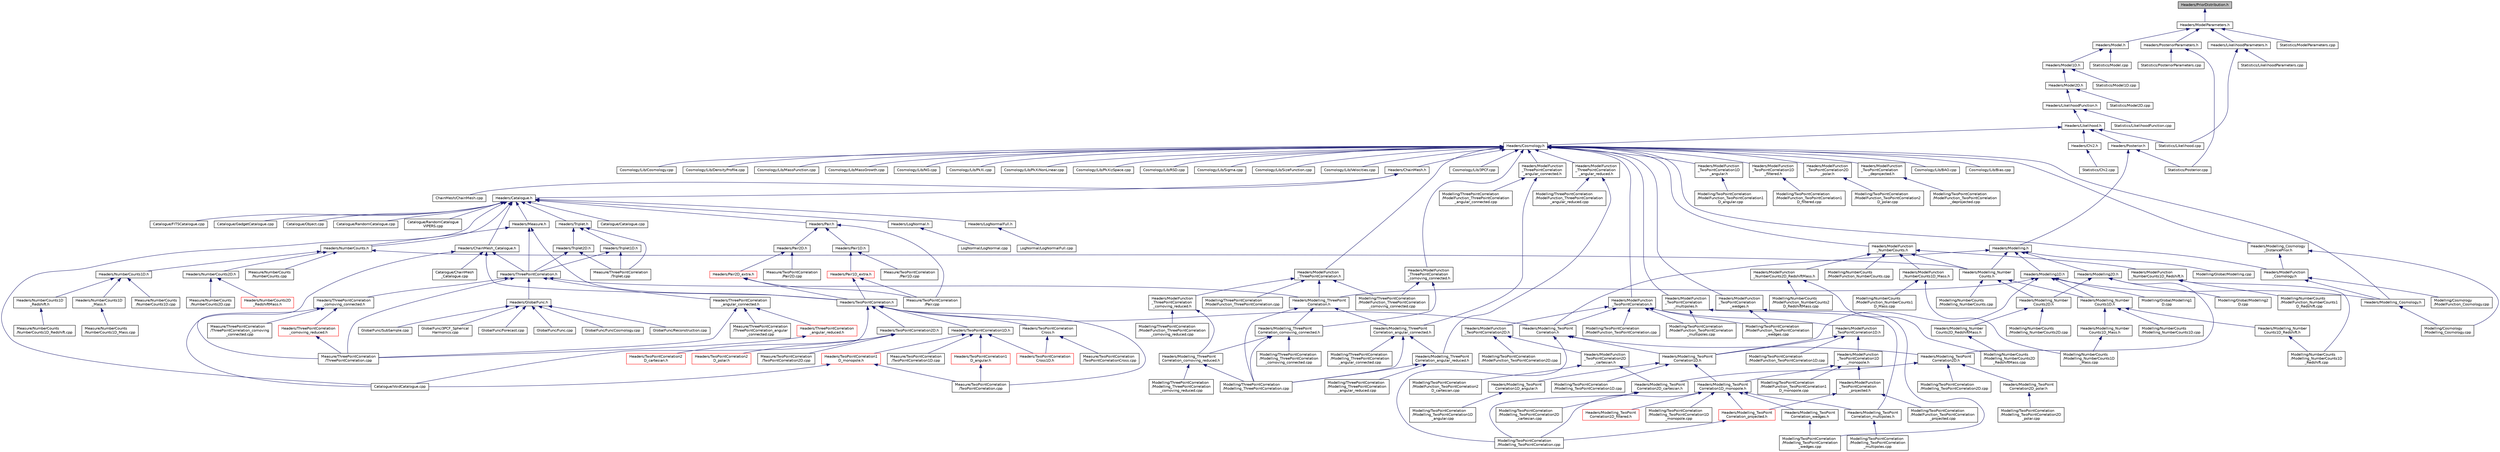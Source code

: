 digraph "Headers/PriorDistribution.h"
{
  edge [fontname="Helvetica",fontsize="10",labelfontname="Helvetica",labelfontsize="10"];
  node [fontname="Helvetica",fontsize="10",shape=record];
  Node38 [label="Headers/PriorDistribution.h",height=0.2,width=0.4,color="black", fillcolor="grey75", style="filled", fontcolor="black"];
  Node38 -> Node39 [dir="back",color="midnightblue",fontsize="10",style="solid",fontname="Helvetica"];
  Node39 [label="Headers/ModelParameters.h",height=0.2,width=0.4,color="black", fillcolor="white", style="filled",URL="$dc/d6a/ModelParameters_8h.html",tooltip="The class ModelParameters. "];
  Node39 -> Node40 [dir="back",color="midnightblue",fontsize="10",style="solid",fontname="Helvetica"];
  Node40 [label="Headers/Model.h",height=0.2,width=0.4,color="black", fillcolor="white", style="filled",URL="$d3/d5a/Model_8h.html",tooltip="The class Model. "];
  Node40 -> Node41 [dir="back",color="midnightblue",fontsize="10",style="solid",fontname="Helvetica"];
  Node41 [label="Headers/Model1D.h",height=0.2,width=0.4,color="black", fillcolor="white", style="filled",URL="$d9/d12/Model1D_8h.html",tooltip="The class Model1D. "];
  Node41 -> Node42 [dir="back",color="midnightblue",fontsize="10",style="solid",fontname="Helvetica"];
  Node42 [label="Headers/Model2D.h",height=0.2,width=0.4,color="black", fillcolor="white", style="filled",URL="$d7/de6/Model2D_8h.html",tooltip="The class Model2D. "];
  Node42 -> Node43 [dir="back",color="midnightblue",fontsize="10",style="solid",fontname="Helvetica"];
  Node43 [label="Headers/LikelihoodFunction.h",height=0.2,width=0.4,color="black", fillcolor="white", style="filled",URL="$dd/ded/LikelihoodFunction_8h.html",tooltip="Likelihood function. "];
  Node43 -> Node44 [dir="back",color="midnightblue",fontsize="10",style="solid",fontname="Helvetica"];
  Node44 [label="Headers/Likelihood.h",height=0.2,width=0.4,color="black", fillcolor="white", style="filled",URL="$db/dd8/Likelihood_8h.html",tooltip="The class Likelihood. "];
  Node44 -> Node45 [dir="back",color="midnightblue",fontsize="10",style="solid",fontname="Helvetica"];
  Node45 [label="Headers/Cosmology.h",height=0.2,width=0.4,color="black", fillcolor="white", style="filled",URL="$da/dd2/Cosmology_8h.html",tooltip="The class Cosmology. "];
  Node45 -> Node46 [dir="back",color="midnightblue",fontsize="10",style="solid",fontname="Helvetica"];
  Node46 [label="Cosmology/Lib/3PCF.cpp",height=0.2,width=0.4,color="black", fillcolor="white", style="filled",URL="$d4/d2d/3PCF_8cpp.html",tooltip="Methods of the class Cosmology used to model two-point statistics. "];
  Node45 -> Node47 [dir="back",color="midnightblue",fontsize="10",style="solid",fontname="Helvetica"];
  Node47 [label="Cosmology/Lib/BAO.cpp",height=0.2,width=0.4,color="black", fillcolor="white", style="filled",URL="$de/d2d/BAO_8cpp.html",tooltip="Methods of the class Cosmology used to model the BAO. "];
  Node45 -> Node48 [dir="back",color="midnightblue",fontsize="10",style="solid",fontname="Helvetica"];
  Node48 [label="Cosmology/Lib/Bias.cpp",height=0.2,width=0.4,color="black", fillcolor="white", style="filled",URL="$d1/ddc/Bias_8cpp.html",tooltip="Methods of the class Cosmology used to model the bias. "];
  Node45 -> Node49 [dir="back",color="midnightblue",fontsize="10",style="solid",fontname="Helvetica"];
  Node49 [label="Cosmology/Lib/Cosmology.cpp",height=0.2,width=0.4,color="black", fillcolor="white", style="filled",URL="$d1/d67/Cosmology_8cpp.html",tooltip="Generic methods of the class Cosmology. "];
  Node45 -> Node50 [dir="back",color="midnightblue",fontsize="10",style="solid",fontname="Helvetica"];
  Node50 [label="Cosmology/Lib/DensityProfile.cpp",height=0.2,width=0.4,color="black", fillcolor="white", style="filled",URL="$d2/d42/DensityProfile_8cpp.html",tooltip="Methods of the class Cosmology used to model the halo density profile. "];
  Node45 -> Node51 [dir="back",color="midnightblue",fontsize="10",style="solid",fontname="Helvetica"];
  Node51 [label="Cosmology/Lib/MassFunction.cpp",height=0.2,width=0.4,color="black", fillcolor="white", style="filled",URL="$d8/d15/MassFunction_8cpp.html",tooltip="Methods of the class Cosmology used to model the mass function. "];
  Node45 -> Node52 [dir="back",color="midnightblue",fontsize="10",style="solid",fontname="Helvetica"];
  Node52 [label="Cosmology/Lib/MassGrowth.cpp",height=0.2,width=0.4,color="black", fillcolor="white", style="filled",URL="$d5/d53/MassGrowth_8cpp.html",tooltip="Methods of the class Cosmology used to model the cosmic mass accretion history. "];
  Node45 -> Node53 [dir="back",color="midnightblue",fontsize="10",style="solid",fontname="Helvetica"];
  Node53 [label="Cosmology/Lib/NG.cpp",height=0.2,width=0.4,color="black", fillcolor="white", style="filled",URL="$d8/df0/NG_8cpp.html",tooltip="Methods of the class Cosmology for cosmologies with primordial non-Gaussianity. "];
  Node45 -> Node54 [dir="back",color="midnightblue",fontsize="10",style="solid",fontname="Helvetica"];
  Node54 [label="Cosmology/Lib/PkXi.cpp",height=0.2,width=0.4,color="black", fillcolor="white", style="filled",URL="$d1/deb/PkXi_8cpp.html",tooltip="Methods of the class Cosmology used to model two-point statistics. "];
  Node45 -> Node55 [dir="back",color="midnightblue",fontsize="10",style="solid",fontname="Helvetica"];
  Node55 [label="Cosmology/Lib/PkXiNonLinear.cpp",height=0.2,width=0.4,color="black", fillcolor="white", style="filled",URL="$da/db2/PkXiNonLinear_8cpp.html",tooltip="Methods of the class Cosmology used to model two-point statistics. "];
  Node45 -> Node56 [dir="back",color="midnightblue",fontsize="10",style="solid",fontname="Helvetica"];
  Node56 [label="Cosmology/Lib/PkXizSpace.cpp",height=0.2,width=0.4,color="black", fillcolor="white", style="filled",URL="$d6/dc2/PkXizSpace_8cpp.html",tooltip="Methods of the class Cosmology used to model two-point statistics in redshift-space. "];
  Node45 -> Node57 [dir="back",color="midnightblue",fontsize="10",style="solid",fontname="Helvetica"];
  Node57 [label="Cosmology/Lib/RSD.cpp",height=0.2,width=0.4,color="black", fillcolor="white", style="filled",URL="$da/d5e/RSD_8cpp.html",tooltip="Methods of the class Cosmology used to model redshift-space distortions. "];
  Node45 -> Node58 [dir="back",color="midnightblue",fontsize="10",style="solid",fontname="Helvetica"];
  Node58 [label="Cosmology/Lib/Sigma.cpp",height=0.2,width=0.4,color="black", fillcolor="white", style="filled",URL="$d0/dcf/Sigma_8cpp.html",tooltip="Methods of the class Cosmology used to model the amplitude of the matter power spectrum. "];
  Node45 -> Node59 [dir="back",color="midnightblue",fontsize="10",style="solid",fontname="Helvetica"];
  Node59 [label="Cosmology/Lib/SizeFunction.cpp",height=0.2,width=0.4,color="black", fillcolor="white", style="filled",URL="$da/d1b/SizeFunction_8cpp.html",tooltip="Methods of the class Cosmology used to model the mass function. "];
  Node45 -> Node60 [dir="back",color="midnightblue",fontsize="10",style="solid",fontname="Helvetica"];
  Node60 [label="Cosmology/Lib/Velocities.cpp",height=0.2,width=0.4,color="black", fillcolor="white", style="filled",URL="$dc/d5d/Velocities_8cpp.html",tooltip="Methods of the class Cosmology used to model the peculiar velocities. "];
  Node45 -> Node61 [dir="back",color="midnightblue",fontsize="10",style="solid",fontname="Helvetica"];
  Node61 [label="Headers/ChainMesh.h",height=0.2,width=0.4,color="black", fillcolor="white", style="filled",URL="$d9/d73/ChainMesh_8h.html",tooltip="Implementation of the chain-mesh data structure. "];
  Node61 -> Node62 [dir="back",color="midnightblue",fontsize="10",style="solid",fontname="Helvetica"];
  Node62 [label="ChainMesh/ChainMesh.cpp",height=0.2,width=0.4,color="black", fillcolor="white", style="filled",URL="$db/d01/ChainMesh_8cpp.html",tooltip="Methods of the class ChainMesh. "];
  Node61 -> Node63 [dir="back",color="midnightblue",fontsize="10",style="solid",fontname="Helvetica"];
  Node63 [label="Headers/Catalogue.h",height=0.2,width=0.4,color="black", fillcolor="white", style="filled",URL="$d7/d9f/Catalogue_8h.html",tooltip="The class Catalogue. "];
  Node63 -> Node64 [dir="back",color="midnightblue",fontsize="10",style="solid",fontname="Helvetica"];
  Node64 [label="Catalogue/Catalogue.cpp",height=0.2,width=0.4,color="black", fillcolor="white", style="filled",URL="$db/d43/Catalogue_8cpp.html",tooltip="Methods of the class Catalogue. "];
  Node63 -> Node65 [dir="back",color="midnightblue",fontsize="10",style="solid",fontname="Helvetica"];
  Node65 [label="Catalogue/FITSCatalogue.cpp",height=0.2,width=0.4,color="black", fillcolor="white", style="filled",URL="$da/d74/FITSCatalogue_8cpp.html",tooltip="Methods of the class Catalogue to construct catalogues from FITS files. "];
  Node63 -> Node66 [dir="back",color="midnightblue",fontsize="10",style="solid",fontname="Helvetica"];
  Node66 [label="Catalogue/GadgetCatalogue.cpp",height=0.2,width=0.4,color="black", fillcolor="white", style="filled",URL="$da/d46/GadgetCatalogue_8cpp.html",tooltip="Methods of the class Catalogue to construct catalogues. "];
  Node63 -> Node67 [dir="back",color="midnightblue",fontsize="10",style="solid",fontname="Helvetica"];
  Node67 [label="Catalogue/Object.cpp",height=0.2,width=0.4,color="black", fillcolor="white", style="filled",URL="$de/d4f/Object_8cpp.html",tooltip="Methods of the class Object. "];
  Node63 -> Node68 [dir="back",color="midnightblue",fontsize="10",style="solid",fontname="Helvetica"];
  Node68 [label="Catalogue/RandomCatalogue.cpp",height=0.2,width=0.4,color="black", fillcolor="white", style="filled",URL="$d9/dd6/RandomCatalogue_8cpp.html",tooltip="Methods of the class Catalogue to construct random catalogues. "];
  Node63 -> Node69 [dir="back",color="midnightblue",fontsize="10",style="solid",fontname="Helvetica"];
  Node69 [label="Catalogue/RandomCatalogue\lVIPERS.cpp",height=0.2,width=0.4,color="black", fillcolor="white", style="filled",URL="$de/d71/RandomCatalogueVIPERS_8cpp.html",tooltip="Methods of the class Catalogue to construct random catalogues for VIPERS. "];
  Node63 -> Node70 [dir="back",color="midnightblue",fontsize="10",style="solid",fontname="Helvetica"];
  Node70 [label="Catalogue/VoidCatalogue.cpp",height=0.2,width=0.4,color="black", fillcolor="white", style="filled",URL="$db/db6/VoidCatalogue_8cpp.html",tooltip="Methods of the class Catalogue to construct Void catalogues. "];
  Node63 -> Node71 [dir="back",color="midnightblue",fontsize="10",style="solid",fontname="Helvetica"];
  Node71 [label="Headers/ChainMesh_Catalogue.h",height=0.2,width=0.4,color="black", fillcolor="white", style="filled",URL="$dc/d5e/ChainMesh__Catalogue_8h.html",tooltip="Implementation of the chain-mesh data structure. "];
  Node71 -> Node72 [dir="back",color="midnightblue",fontsize="10",style="solid",fontname="Helvetica"];
  Node72 [label="Catalogue/ChainMesh\l_Catalogue.cpp",height=0.2,width=0.4,color="black", fillcolor="white", style="filled",URL="$dc/dde/ChainMesh__Catalogue_8cpp.html",tooltip="Methods of the class ChainMesh_Catalogue. "];
  Node71 -> Node70 [dir="back",color="midnightblue",fontsize="10",style="solid",fontname="Helvetica"];
  Node71 -> Node73 [dir="back",color="midnightblue",fontsize="10",style="solid",fontname="Helvetica"];
  Node73 [label="Headers/ThreePointCorrelation.h",height=0.2,width=0.4,color="black", fillcolor="white", style="filled",URL="$de/d7d/ThreePointCorrelation_8h.html",tooltip="The class ThreePointCorrelation. "];
  Node73 -> Node74 [dir="back",color="midnightblue",fontsize="10",style="solid",fontname="Helvetica"];
  Node74 [label="Headers/GlobalFunc.h",height=0.2,width=0.4,color="black", fillcolor="white", style="filled",URL="$d2/d5c/GlobalFunc_8h.html",tooltip="Generic functions that use one or more classes of the CosmoBolognaLib. "];
  Node74 -> Node75 [dir="back",color="midnightblue",fontsize="10",style="solid",fontname="Helvetica"];
  Node75 [label="GlobalFunc/3PCF_Spherical\lHarmonics.cpp",height=0.2,width=0.4,color="black", fillcolor="white", style="filled",URL="$d7/d70/3PCF__SphericalHarmonics_8cpp.html",tooltip="Temporary function to compute the 3pcf following Slepian, Eisenstein 2015. "];
  Node74 -> Node76 [dir="back",color="midnightblue",fontsize="10",style="solid",fontname="Helvetica"];
  Node76 [label="GlobalFunc/Forecast.cpp",height=0.2,width=0.4,color="black", fillcolor="white", style="filled",URL="$d2/d22/Forecast_8cpp.html",tooltip="Functions to generate mock 2PCF/3PCF signal and provide forecasts. "];
  Node74 -> Node77 [dir="back",color="midnightblue",fontsize="10",style="solid",fontname="Helvetica"];
  Node77 [label="GlobalFunc/Func.cpp",height=0.2,width=0.4,color="black", fillcolor="white", style="filled",URL="$d2/dae/GlobalFunc_2Func_8cpp_source.html"];
  Node74 -> Node78 [dir="back",color="midnightblue",fontsize="10",style="solid",fontname="Helvetica"];
  Node78 [label="GlobalFunc/FuncCosmology.cpp",height=0.2,width=0.4,color="black", fillcolor="white", style="filled",URL="$d3/d84/FuncCosmology_8cpp.html",tooltip="Generic functions that use the class Cosmology. "];
  Node74 -> Node79 [dir="back",color="midnightblue",fontsize="10",style="solid",fontname="Helvetica"];
  Node79 [label="GlobalFunc/Reconstruction.cpp",height=0.2,width=0.4,color="black", fillcolor="white", style="filled",URL="$d1/d1f/Reconstruction_8cpp.html",tooltip="Functions to compute displacement for the reconstructed density field of a collection of points..."];
  Node74 -> Node80 [dir="back",color="midnightblue",fontsize="10",style="solid",fontname="Helvetica"];
  Node80 [label="GlobalFunc/SubSample.cpp",height=0.2,width=0.4,color="black", fillcolor="white", style="filled",URL="$db/d1c/SubSample_8cpp.html",tooltip="Functions for dividing a catalogue in sub-samples. "];
  Node73 -> Node81 [dir="back",color="midnightblue",fontsize="10",style="solid",fontname="Helvetica"];
  Node81 [label="Headers/Modelling_ThreePoint\lCorrelation.h",height=0.2,width=0.4,color="black", fillcolor="white", style="filled",URL="$d0/dd4/Modelling__ThreePointCorrelation_8h.html",tooltip="The class Modelling_ThreePointCorrelation. "];
  Node81 -> Node82 [dir="back",color="midnightblue",fontsize="10",style="solid",fontname="Helvetica"];
  Node82 [label="Headers/Modelling_ThreePoint\lCorrelation_angular_connected.h",height=0.2,width=0.4,color="black", fillcolor="white", style="filled",URL="$dc/d7c/Modelling__ThreePointCorrelation__angular__connected_8h.html",tooltip="The class Modelling_ThreePointCorrelation_angular_connected. "];
  Node82 -> Node83 [dir="back",color="midnightblue",fontsize="10",style="solid",fontname="Helvetica"];
  Node83 [label="Headers/Modelling_ThreePoint\lCorrelation_angular_reduced.h",height=0.2,width=0.4,color="black", fillcolor="white", style="filled",URL="$d5/d0a/Modelling__ThreePointCorrelation__angular__reduced_8h.html",tooltip="The class Modelling_ThreePointCorrelation_angular_reduced. "];
  Node83 -> Node84 [dir="back",color="midnightblue",fontsize="10",style="solid",fontname="Helvetica"];
  Node84 [label="Modelling/ThreePointCorrelation\l/Modelling_ThreePointCorrelation.cpp",height=0.2,width=0.4,color="black", fillcolor="white", style="filled",URL="$d6/d4c/Modelling__ThreePointCorrelation_8cpp.html",tooltip="Methods of the class Modelling_ThreePointCorrelation, used to model three-point correlation functions..."];
  Node83 -> Node85 [dir="back",color="midnightblue",fontsize="10",style="solid",fontname="Helvetica"];
  Node85 [label="Modelling/ThreePointCorrelation\l/Modelling_ThreePointCorrelation\l_angular_reduced.cpp",height=0.2,width=0.4,color="black", fillcolor="white", style="filled",URL="$d9/d68/Modelling__ThreePointCorrelation__angular__reduced_8cpp.html",tooltip="Methods of the class Modelling_ThreePointCorrelation_angular_reduced. "];
  Node82 -> Node84 [dir="back",color="midnightblue",fontsize="10",style="solid",fontname="Helvetica"];
  Node82 -> Node86 [dir="back",color="midnightblue",fontsize="10",style="solid",fontname="Helvetica"];
  Node86 [label="Modelling/ThreePointCorrelation\l/Modelling_ThreePointCorrelation\l_angular_connected.cpp",height=0.2,width=0.4,color="black", fillcolor="white", style="filled",URL="$d5/d33/Modelling__ThreePointCorrelation__angular__connected_8cpp.html",tooltip="Methods of the class Modelling_ThreePointCorrelation_angular_connected. "];
  Node81 -> Node87 [dir="back",color="midnightblue",fontsize="10",style="solid",fontname="Helvetica"];
  Node87 [label="Headers/Modelling_ThreePoint\lCorrelation_comoving_connected.h",height=0.2,width=0.4,color="black", fillcolor="white", style="filled",URL="$d5/d13/Modelling__ThreePointCorrelation__comoving__connected_8h.html",tooltip="The class Modelling_ThreePointCorrelation_comoving_connected. "];
  Node87 -> Node88 [dir="back",color="midnightblue",fontsize="10",style="solid",fontname="Helvetica"];
  Node88 [label="Headers/Modelling_ThreePoint\lCorrelation_comoving_reduced.h",height=0.2,width=0.4,color="black", fillcolor="white", style="filled",URL="$da/d6c/Modelling__ThreePointCorrelation__comoving__reduced_8h.html",tooltip="The class Modelling_ThreePointCorrelation_comoving_reduced. "];
  Node88 -> Node84 [dir="back",color="midnightblue",fontsize="10",style="solid",fontname="Helvetica"];
  Node88 -> Node89 [dir="back",color="midnightblue",fontsize="10",style="solid",fontname="Helvetica"];
  Node89 [label="Modelling/ThreePointCorrelation\l/Modelling_ThreePointCorrelation\l_comoving_reduced.cpp",height=0.2,width=0.4,color="black", fillcolor="white", style="filled",URL="$df/d6a/Modelling__ThreePointCorrelation__comoving__reduced_8cpp.html",tooltip="Methods of the class Modelling_ThreePointCorrelation_comoving_reduced. "];
  Node87 -> Node84 [dir="back",color="midnightblue",fontsize="10",style="solid",fontname="Helvetica"];
  Node87 -> Node90 [dir="back",color="midnightblue",fontsize="10",style="solid",fontname="Helvetica"];
  Node90 [label="Modelling/ThreePointCorrelation\l/Modelling_ThreePointCorrelation\l_comoving_connected.cpp",height=0.2,width=0.4,color="black", fillcolor="white", style="filled",URL="$df/d0c/Modelling__ThreePointCorrelation__comoving__connected_8cpp.html",tooltip="Methods of the class Modelling_ThreePointCorrelation_comoving_connected. "];
  Node81 -> Node84 [dir="back",color="midnightblue",fontsize="10",style="solid",fontname="Helvetica"];
  Node73 -> Node91 [dir="back",color="midnightblue",fontsize="10",style="solid",fontname="Helvetica"];
  Node91 [label="Headers/ThreePointCorrelation\l_angular_connected.h",height=0.2,width=0.4,color="black", fillcolor="white", style="filled",URL="$d4/dd8/ThreePointCorrelation__angular__connected_8h.html",tooltip="The class ThreePointCorrelation_angular_connected. "];
  Node91 -> Node92 [dir="back",color="midnightblue",fontsize="10",style="solid",fontname="Helvetica"];
  Node92 [label="Headers/ThreePointCorrelation\l_angular_reduced.h",height=0.2,width=0.4,color="red", fillcolor="white", style="filled",URL="$dd/d97/ThreePointCorrelation__angular__reduced_8h.html",tooltip="The class ThreePointCorrelation_angular_reduced. "];
  Node92 -> Node93 [dir="back",color="midnightblue",fontsize="10",style="solid",fontname="Helvetica"];
  Node93 [label="Measure/ThreePointCorrelation\l/ThreePointCorrelation.cpp",height=0.2,width=0.4,color="black", fillcolor="white", style="filled",URL="$d5/db0/ThreePointCorrelation_8cpp.html",tooltip="Methods of the class ThreePointCorrelation used to measure the three-point correlation function..."];
  Node91 -> Node93 [dir="back",color="midnightblue",fontsize="10",style="solid",fontname="Helvetica"];
  Node91 -> Node95 [dir="back",color="midnightblue",fontsize="10",style="solid",fontname="Helvetica"];
  Node95 [label="Measure/ThreePointCorrelation\l/ThreePointCorrelation_angular\l_connected.cpp",height=0.2,width=0.4,color="black", fillcolor="white", style="filled",URL="$dc/d6e/ThreePointCorrelation__angular__connected_8cpp.html",tooltip="Methods of the class ThreePointCorrelation_angular_connected used to measure the connected three-poin..."];
  Node73 -> Node96 [dir="back",color="midnightblue",fontsize="10",style="solid",fontname="Helvetica"];
  Node96 [label="Headers/ThreePointCorrelation\l_comoving_connected.h",height=0.2,width=0.4,color="black", fillcolor="white", style="filled",URL="$dd/de3/ThreePointCorrelation__comoving__connected_8h.html",tooltip="The class ThreePointCorrelation_comoving_connected. "];
  Node96 -> Node97 [dir="back",color="midnightblue",fontsize="10",style="solid",fontname="Helvetica"];
  Node97 [label="Headers/ThreePointCorrelation\l_comoving_reduced.h",height=0.2,width=0.4,color="red", fillcolor="white", style="filled",URL="$d8/d2b/ThreePointCorrelation__comoving__reduced_8h.html",tooltip="The class ThreePointCorrelation_comoving_reduced. "];
  Node97 -> Node93 [dir="back",color="midnightblue",fontsize="10",style="solid",fontname="Helvetica"];
  Node96 -> Node93 [dir="back",color="midnightblue",fontsize="10",style="solid",fontname="Helvetica"];
  Node96 -> Node99 [dir="back",color="midnightblue",fontsize="10",style="solid",fontname="Helvetica"];
  Node99 [label="Measure/ThreePointCorrelation\l/ThreePointCorrelation_comoving\l_connected.cpp",height=0.2,width=0.4,color="black", fillcolor="white", style="filled",URL="$dd/dd3/ThreePointCorrelation__comoving__connected_8cpp.html",tooltip="Methods of the class ThreePointCorrelation_comoving_connected used to measure the connected three-poi..."];
  Node73 -> Node93 [dir="back",color="midnightblue",fontsize="10",style="solid",fontname="Helvetica"];
  Node71 -> Node100 [dir="back",color="midnightblue",fontsize="10",style="solid",fontname="Helvetica"];
  Node100 [label="Headers/TwoPointCorrelation.h",height=0.2,width=0.4,color="black", fillcolor="white", style="filled",URL="$d0/dd1/TwoPointCorrelation_8h.html",tooltip="The class TwoPointCorrelation. "];
  Node100 -> Node70 [dir="back",color="midnightblue",fontsize="10",style="solid",fontname="Helvetica"];
  Node100 -> Node101 [dir="back",color="midnightblue",fontsize="10",style="solid",fontname="Helvetica"];
  Node101 [label="Headers/Modelling_TwoPoint\lCorrelation.h",height=0.2,width=0.4,color="black", fillcolor="white", style="filled",URL="$df/d38/Modelling__TwoPointCorrelation_8h.html",tooltip="The class Modelling_TwoPointCorrelation. "];
  Node101 -> Node102 [dir="back",color="midnightblue",fontsize="10",style="solid",fontname="Helvetica"];
  Node102 [label="Headers/Modelling_TwoPoint\lCorrelation1D.h",height=0.2,width=0.4,color="black", fillcolor="white", style="filled",URL="$d5/d58/Modelling__TwoPointCorrelation1D_8h.html",tooltip="The class Modelling_TwoPointCorrelation1D. "];
  Node102 -> Node103 [dir="back",color="midnightblue",fontsize="10",style="solid",fontname="Helvetica"];
  Node103 [label="Headers/Modelling_TwoPoint\lCorrelation1D_angular.h",height=0.2,width=0.4,color="black", fillcolor="white", style="filled",URL="$db/dd2/Modelling__TwoPointCorrelation1D__angular_8h.html",tooltip="The class Modelling_TwoPointCorrelation1D_angular. "];
  Node103 -> Node104 [dir="back",color="midnightblue",fontsize="10",style="solid",fontname="Helvetica"];
  Node104 [label="Modelling/TwoPointCorrelation\l/Modelling_TwoPointCorrelation1D\l_angular.cpp",height=0.2,width=0.4,color="black", fillcolor="white", style="filled",URL="$dc/dbe/Modelling__TwoPointCorrelation1D__angular_8cpp.html",tooltip="Methods of the class Modelling_TwoPointCorrelation1D_angular. "];
  Node102 -> Node105 [dir="back",color="midnightblue",fontsize="10",style="solid",fontname="Helvetica"];
  Node105 [label="Headers/Modelling_TwoPoint\lCorrelation1D_monopole.h",height=0.2,width=0.4,color="black", fillcolor="white", style="filled",URL="$d2/d89/Modelling__TwoPointCorrelation1D__monopole_8h.html",tooltip="The class Modelling_TwoPointCorrelation1D_monopole. "];
  Node105 -> Node106 [dir="back",color="midnightblue",fontsize="10",style="solid",fontname="Helvetica"];
  Node106 [label="Headers/Modelling_TwoPoint\lCorrelation1D_filtered.h",height=0.2,width=0.4,color="red", fillcolor="white", style="filled",URL="$da/d43/Modelling__TwoPointCorrelation1D__filtered_8h.html",tooltip="The class Modelling_TwoPointCorrelation1D_filtered. "];
  Node105 -> Node108 [dir="back",color="midnightblue",fontsize="10",style="solid",fontname="Helvetica"];
  Node108 [label="Headers/Modelling_TwoPoint\lCorrelation_projected.h",height=0.2,width=0.4,color="red", fillcolor="white", style="filled",URL="$dc/d0c/Modelling__TwoPointCorrelation__projected_8h.html",tooltip="The class Modelling_TwoPointCorrelation_projected. "];
  Node108 -> Node110 [dir="back",color="midnightblue",fontsize="10",style="solid",fontname="Helvetica"];
  Node110 [label="Modelling/TwoPointCorrelation\l/Modelling_TwoPointCorrelation.cpp",height=0.2,width=0.4,color="black", fillcolor="white", style="filled",URL="$db/dd4/Modelling__TwoPointCorrelation_8cpp.html",tooltip="Methods of the class Modelling_TwoPointCorrelation. "];
  Node105 -> Node113 [dir="back",color="midnightblue",fontsize="10",style="solid",fontname="Helvetica"];
  Node113 [label="Headers/Modelling_TwoPoint\lCorrelation_multipoles.h",height=0.2,width=0.4,color="black", fillcolor="white", style="filled",URL="$db/d5d/Modelling__TwoPointCorrelation__multipoles_8h.html",tooltip="The class Modelling_TwoPointCorrelation_multipoles. "];
  Node113 -> Node114 [dir="back",color="midnightblue",fontsize="10",style="solid",fontname="Helvetica"];
  Node114 [label="Modelling/TwoPointCorrelation\l/Modelling_TwoPointCorrelation\l_multipoles.cpp",height=0.2,width=0.4,color="black", fillcolor="white", style="filled",URL="$d5/dc2/Modelling__TwoPointCorrelation__multipoles_8cpp.html",tooltip="Methods of the class Modelling_TwoPointCorrelation_multipoles. "];
  Node105 -> Node115 [dir="back",color="midnightblue",fontsize="10",style="solid",fontname="Helvetica"];
  Node115 [label="Headers/Modelling_TwoPoint\lCorrelation_wedges.h",height=0.2,width=0.4,color="black", fillcolor="white", style="filled",URL="$d1/d72/Modelling__TwoPointCorrelation__wedges_8h.html",tooltip="The class Modelling_TwoPointCorrelatoin_wedges. "];
  Node115 -> Node116 [dir="back",color="midnightblue",fontsize="10",style="solid",fontname="Helvetica"];
  Node116 [label="Modelling/TwoPointCorrelation\l/Modelling_TwoPointCorrelation\l_wedges.cpp",height=0.2,width=0.4,color="black", fillcolor="white", style="filled",URL="$d9/d93/Modelling__TwoPointCorrelation__wedges_8cpp.html",tooltip="Methods of the class Modelling_TwoPointCorrelation_wedges. "];
  Node105 -> Node110 [dir="back",color="midnightblue",fontsize="10",style="solid",fontname="Helvetica"];
  Node105 -> Node117 [dir="back",color="midnightblue",fontsize="10",style="solid",fontname="Helvetica"];
  Node117 [label="Modelling/TwoPointCorrelation\l/Modelling_TwoPointCorrelation1D\l_monopole.cpp",height=0.2,width=0.4,color="black", fillcolor="white", style="filled",URL="$d5/dae/Modelling__TwoPointCorrelation1D__monopole_8cpp.html",tooltip="Methods of the class Modelling_TwoPointCorrelation1D_monopole. "];
  Node102 -> Node118 [dir="back",color="midnightblue",fontsize="10",style="solid",fontname="Helvetica"];
  Node118 [label="Modelling/TwoPointCorrelation\l/Modelling_TwoPointCorrelation1D.cpp",height=0.2,width=0.4,color="black", fillcolor="white", style="filled",URL="$dd/d0f/Modelling__TwoPointCorrelation1D_8cpp.html",tooltip="Methods of the class Modelling_TwoPointCorrelation1D. "];
  Node101 -> Node119 [dir="back",color="midnightblue",fontsize="10",style="solid",fontname="Helvetica"];
  Node119 [label="Headers/Modelling_TwoPoint\lCorrelation2D.h",height=0.2,width=0.4,color="black", fillcolor="white", style="filled",URL="$d3/d8a/Modelling__TwoPointCorrelation2D_8h.html",tooltip="The class Modelling_TwoPointCorrelation2D. "];
  Node119 -> Node120 [dir="back",color="midnightblue",fontsize="10",style="solid",fontname="Helvetica"];
  Node120 [label="Headers/Modelling_TwoPoint\lCorrelation2D_cartesian.h",height=0.2,width=0.4,color="black", fillcolor="white", style="filled",URL="$dd/d97/Modelling__TwoPointCorrelation2D__cartesian_8h.html",tooltip="The class Modelling_TwoPointCorrelation2D_cartesian. "];
  Node120 -> Node110 [dir="back",color="midnightblue",fontsize="10",style="solid",fontname="Helvetica"];
  Node120 -> Node121 [dir="back",color="midnightblue",fontsize="10",style="solid",fontname="Helvetica"];
  Node121 [label="Modelling/TwoPointCorrelation\l/Modelling_TwoPointCorrelation2D\l_cartesian.cpp",height=0.2,width=0.4,color="black", fillcolor="white", style="filled",URL="$da/d42/Modelling__TwoPointCorrelation2D__cartesian_8cpp.html",tooltip="Methods of the class Modelling_TwoPointCorrelation_cartesian. "];
  Node119 -> Node122 [dir="back",color="midnightblue",fontsize="10",style="solid",fontname="Helvetica"];
  Node122 [label="Headers/Modelling_TwoPoint\lCorrelation2D_polar.h",height=0.2,width=0.4,color="black", fillcolor="white", style="filled",URL="$d0/d5f/Modelling__TwoPointCorrelation2D__polar_8h.html",tooltip="The class Modelling_TwoPointCorrelation2D_polar. "];
  Node122 -> Node123 [dir="back",color="midnightblue",fontsize="10",style="solid",fontname="Helvetica"];
  Node123 [label="Modelling/TwoPointCorrelation\l/Modelling_TwoPointCorrelation2D\l_polar.cpp",height=0.2,width=0.4,color="black", fillcolor="white", style="filled",URL="$d2/db3/Modelling__TwoPointCorrelation2D__polar_8cpp.html",tooltip="Methods of the class Modelling_TwoPointCorrelation2D_polar. "];
  Node119 -> Node124 [dir="back",color="midnightblue",fontsize="10",style="solid",fontname="Helvetica"];
  Node124 [label="Modelling/TwoPointCorrelation\l/Modelling_TwoPointCorrelation2D.cpp",height=0.2,width=0.4,color="black", fillcolor="white", style="filled",URL="$d4/d7b/Modelling__TwoPointCorrelation2D_8cpp.html",tooltip="Methods of the class Modelling_TwoPointCorrelation2D. "];
  Node101 -> Node110 [dir="back",color="midnightblue",fontsize="10",style="solid",fontname="Helvetica"];
  Node100 -> Node125 [dir="back",color="midnightblue",fontsize="10",style="solid",fontname="Helvetica"];
  Node125 [label="Headers/TwoPointCorrelation1D.h",height=0.2,width=0.4,color="black", fillcolor="white", style="filled",URL="$df/dc1/TwoPointCorrelation1D_8h.html",tooltip="The class TwoPointCorrelation1D. "];
  Node125 -> Node126 [dir="back",color="midnightblue",fontsize="10",style="solid",fontname="Helvetica"];
  Node126 [label="Headers/TwoPointCorrelation1\lD_angular.h",height=0.2,width=0.4,color="red", fillcolor="white", style="filled",URL="$d7/d9c/TwoPointCorrelation1D__angular_8h.html",tooltip="The class TwoPointCorrelation1D_angular. "];
  Node126 -> Node129 [dir="back",color="midnightblue",fontsize="10",style="solid",fontname="Helvetica"];
  Node129 [label="Measure/TwoPointCorrelation\l/TwoPointCorrelation.cpp",height=0.2,width=0.4,color="black", fillcolor="white", style="filled",URL="$d1/df0/TwoPointCorrelation_8cpp.html",tooltip="Methods of the class TwoPointCorrelation. "];
  Node125 -> Node131 [dir="back",color="midnightblue",fontsize="10",style="solid",fontname="Helvetica"];
  Node131 [label="Headers/TwoPointCorrelation1\lD_monopole.h",height=0.2,width=0.4,color="red", fillcolor="white", style="filled",URL="$dc/d46/TwoPointCorrelation1D__monopole_8h.html",tooltip="The class TwoPointCorrelation1D_monopole. "];
  Node131 -> Node70 [dir="back",color="midnightblue",fontsize="10",style="solid",fontname="Helvetica"];
  Node131 -> Node129 [dir="back",color="midnightblue",fontsize="10",style="solid",fontname="Helvetica"];
  Node125 -> Node139 [dir="back",color="midnightblue",fontsize="10",style="solid",fontname="Helvetica"];
  Node139 [label="Headers/TwoPointCorrelation\lCross1D.h",height=0.2,width=0.4,color="red", fillcolor="white", style="filled",URL="$da/d97/TwoPointCorrelationCross1D_8h.html",tooltip="The class TwoPointCorrelationCross1D. "];
  Node125 -> Node141 [dir="back",color="midnightblue",fontsize="10",style="solid",fontname="Helvetica"];
  Node141 [label="Measure/TwoPointCorrelation\l/TwoPointCorrelation1D.cpp",height=0.2,width=0.4,color="black", fillcolor="white", style="filled",URL="$dc/de9/TwoPointCorrelation1D_8cpp.html",tooltip="Methods of the class TwoPointCorrelation1D used to measure the monopole of the two-point correlation ..."];
  Node100 -> Node142 [dir="back",color="midnightblue",fontsize="10",style="solid",fontname="Helvetica"];
  Node142 [label="Headers/TwoPointCorrelation2D.h",height=0.2,width=0.4,color="black", fillcolor="white", style="filled",URL="$d0/d3e/TwoPointCorrelation2D_8h.html",tooltip="The class TwoPointCorrelation2D. "];
  Node142 -> Node143 [dir="back",color="midnightblue",fontsize="10",style="solid",fontname="Helvetica"];
  Node143 [label="Headers/TwoPointCorrelation2\lD_cartesian.h",height=0.2,width=0.4,color="red", fillcolor="white", style="filled",URL="$d7/ddd/TwoPointCorrelation2D__cartesian_8h.html",tooltip="The class TwoPointCorrelation2D_cartesian. "];
  Node142 -> Node149 [dir="back",color="midnightblue",fontsize="10",style="solid",fontname="Helvetica"];
  Node149 [label="Headers/TwoPointCorrelation2\lD_polar.h",height=0.2,width=0.4,color="red", fillcolor="white", style="filled",URL="$d3/dc2/TwoPointCorrelation2D__polar_8h.html",tooltip="The class TwoPointCorrelation2D_polar. "];
  Node142 -> Node155 [dir="back",color="midnightblue",fontsize="10",style="solid",fontname="Helvetica"];
  Node155 [label="Measure/TwoPointCorrelation\l/TwoPointCorrelation2D.cpp",height=0.2,width=0.4,color="black", fillcolor="white", style="filled",URL="$de/d3e/TwoPointCorrelation2D_8cpp.html",tooltip="Methods of the class TwoPointCorrelation2D used to measure the monopole of the two-point correlation ..."];
  Node100 -> Node156 [dir="back",color="midnightblue",fontsize="10",style="solid",fontname="Helvetica"];
  Node156 [label="Headers/TwoPointCorrelation\lCross.h",height=0.2,width=0.4,color="black", fillcolor="white", style="filled",URL="$d9/dea/TwoPointCorrelationCross_8h.html",tooltip="The class TwoPointCorrelationCross. "];
  Node156 -> Node139 [dir="back",color="midnightblue",fontsize="10",style="solid",fontname="Helvetica"];
  Node156 -> Node157 [dir="back",color="midnightblue",fontsize="10",style="solid",fontname="Helvetica"];
  Node157 [label="Measure/TwoPointCorrelation\l/TwoPointCorrelationCross.cpp",height=0.2,width=0.4,color="black", fillcolor="white", style="filled",URL="$d0/d4c/TwoPointCorrelationCross_8cpp.html",tooltip="Methods of the class TwoPointCorrelationCross. "];
  Node100 -> Node129 [dir="back",color="midnightblue",fontsize="10",style="solid",fontname="Helvetica"];
  Node63 -> Node158 [dir="back",color="midnightblue",fontsize="10",style="solid",fontname="Helvetica"];
  Node158 [label="Headers/Measure.h",height=0.2,width=0.4,color="black", fillcolor="white", style="filled",URL="$d0/d3d/Measure_8h.html",tooltip="The class Measure. "];
  Node158 -> Node73 [dir="back",color="midnightblue",fontsize="10",style="solid",fontname="Helvetica"];
  Node158 -> Node159 [dir="back",color="midnightblue",fontsize="10",style="solid",fontname="Helvetica"];
  Node159 [label="Headers/NumberCounts.h",height=0.2,width=0.4,color="black", fillcolor="white", style="filled",URL="$d5/d38/NumberCounts_8h.html",tooltip="The class NumberCounts. "];
  Node159 -> Node160 [dir="back",color="midnightblue",fontsize="10",style="solid",fontname="Helvetica"];
  Node160 [label="Headers/Modelling_Number\lCounts.h",height=0.2,width=0.4,color="black", fillcolor="white", style="filled",URL="$d3/de8/Modelling__NumberCounts_8h.html",tooltip="The class Modelling_NumberCounts. "];
  Node160 -> Node161 [dir="back",color="midnightblue",fontsize="10",style="solid",fontname="Helvetica"];
  Node161 [label="Headers/Modelling_Number\lCounts1D.h",height=0.2,width=0.4,color="black", fillcolor="white", style="filled",URL="$d6/d8f/Modelling__NumberCounts1D_8h.html",tooltip="The class Modelling_NumberCounts1D. "];
  Node161 -> Node162 [dir="back",color="midnightblue",fontsize="10",style="solid",fontname="Helvetica"];
  Node162 [label="Headers/Modelling_Number\lCounts1D_Mass.h",height=0.2,width=0.4,color="black", fillcolor="white", style="filled",URL="$d3/d6c/Modelling__NumberCounts1D__Mass_8h.html",tooltip="The class Modelling_NumberCounts1D_Mass. "];
  Node162 -> Node163 [dir="back",color="midnightblue",fontsize="10",style="solid",fontname="Helvetica"];
  Node163 [label="Modelling/NumberCounts\l/Modelling_NumberCounts1D\l_Mass.cpp",height=0.2,width=0.4,color="black", fillcolor="white", style="filled",URL="$dd/d97/Modelling__NumberCounts1D__Mass_8cpp.html",tooltip="Methods of the class Modelling_NumberCounts1D_Mass. "];
  Node161 -> Node164 [dir="back",color="midnightblue",fontsize="10",style="solid",fontname="Helvetica"];
  Node164 [label="Headers/Modelling_Number\lCounts1D_Redshift.h",height=0.2,width=0.4,color="black", fillcolor="white", style="filled",URL="$da/d3c/Modelling__NumberCounts1D__Redshift_8h.html",tooltip="The class Modelling_NumberCounts1D_Redshift. "];
  Node164 -> Node165 [dir="back",color="midnightblue",fontsize="10",style="solid",fontname="Helvetica"];
  Node165 [label="Modelling/NumberCounts\l/Modelling_NumberCounts1D\l_Redshift.cpp",height=0.2,width=0.4,color="black", fillcolor="white", style="filled",URL="$df/d6c/Modelling__NumberCounts1D__Redshift_8cpp.html",tooltip="Methods of the class Modelling_NumberCounts1D_Redshift. "];
  Node161 -> Node166 [dir="back",color="midnightblue",fontsize="10",style="solid",fontname="Helvetica"];
  Node166 [label="Modelling/NumberCounts\l/Modelling_NumberCounts1D.cpp",height=0.2,width=0.4,color="black", fillcolor="white", style="filled",URL="$d5/dd4/Modelling__NumberCounts1D_8cpp.html",tooltip="Methods of the class Modelling_NumberCounts1D. "];
  Node160 -> Node167 [dir="back",color="midnightblue",fontsize="10",style="solid",fontname="Helvetica"];
  Node167 [label="Headers/Modelling_Number\lCounts2D.h",height=0.2,width=0.4,color="black", fillcolor="white", style="filled",URL="$d1/d18/Modelling__NumberCounts2D_8h.html",tooltip="The class Modelling_NumberCounts2D. "];
  Node167 -> Node168 [dir="back",color="midnightblue",fontsize="10",style="solid",fontname="Helvetica"];
  Node168 [label="Headers/Modelling_Number\lCounts2D_RedshiftMass.h",height=0.2,width=0.4,color="black", fillcolor="white", style="filled",URL="$de/db9/Modelling__NumberCounts2D__RedshiftMass_8h.html",tooltip="The class Modelling_NumberCounts2D_RedshiftMass. "];
  Node168 -> Node169 [dir="back",color="midnightblue",fontsize="10",style="solid",fontname="Helvetica"];
  Node169 [label="Modelling/NumberCounts\l/Modelling_NumberCounts2D\l_RedshiftMass.cpp",height=0.2,width=0.4,color="black", fillcolor="white", style="filled",URL="$dd/dba/Modelling__NumberCounts2D__RedshiftMass_8cpp.html",tooltip="Methods of the class Modelling_NumberCounts2D_RedshiftMass. "];
  Node167 -> Node170 [dir="back",color="midnightblue",fontsize="10",style="solid",fontname="Helvetica"];
  Node170 [label="Modelling/NumberCounts\l/Modelling_NumberCounts2D.cpp",height=0.2,width=0.4,color="black", fillcolor="white", style="filled",URL="$d7/d30/Modelling__NumberCounts2D_8cpp.html",tooltip="Methods of the class Modelling_NumberCounts2D. "];
  Node160 -> Node171 [dir="back",color="midnightblue",fontsize="10",style="solid",fontname="Helvetica"];
  Node171 [label="Modelling/NumberCounts\l/Modelling_NumberCounts.cpp",height=0.2,width=0.4,color="black", fillcolor="white", style="filled",URL="$dc/d1b/Modelling__NumberCounts_8cpp.html",tooltip="Methods of the class Modelling_NumberCounts. "];
  Node159 -> Node172 [dir="back",color="midnightblue",fontsize="10",style="solid",fontname="Helvetica"];
  Node172 [label="Headers/NumberCounts1D.h",height=0.2,width=0.4,color="black", fillcolor="white", style="filled",URL="$d6/dec/NumberCounts1D_8h.html",tooltip="The class NumberCounts1D. "];
  Node172 -> Node173 [dir="back",color="midnightblue",fontsize="10",style="solid",fontname="Helvetica"];
  Node173 [label="Headers/NumberCounts1D\l_Mass.h",height=0.2,width=0.4,color="black", fillcolor="white", style="filled",URL="$d8/d3a/NumberCounts1D__Mass_8h.html",tooltip="The class NumberCounts1D_Mass. "];
  Node173 -> Node174 [dir="back",color="midnightblue",fontsize="10",style="solid",fontname="Helvetica"];
  Node174 [label="Measure/NumberCounts\l/NumberCounts1D_Mass.cpp",height=0.2,width=0.4,color="black", fillcolor="white", style="filled",URL="$da/dfb/NumberCounts1D__Mass_8cpp.html",tooltip="Methods of the class NumberCounts1D_Mass. "];
  Node172 -> Node175 [dir="back",color="midnightblue",fontsize="10",style="solid",fontname="Helvetica"];
  Node175 [label="Headers/NumberCounts1D\l_Redshift.h",height=0.2,width=0.4,color="black", fillcolor="white", style="filled",URL="$db/d83/NumberCounts1D__Redshift_8h.html",tooltip="The class NumberCounts1D_Redshift. "];
  Node175 -> Node176 [dir="back",color="midnightblue",fontsize="10",style="solid",fontname="Helvetica"];
  Node176 [label="Measure/NumberCounts\l/NumberCounts1D_Redshift.cpp",height=0.2,width=0.4,color="black", fillcolor="white", style="filled",URL="$df/db9/NumberCounts1D__Redshift_8cpp.html",tooltip="Methods of the class NumberCounts1D_Redshift. "];
  Node172 -> Node177 [dir="back",color="midnightblue",fontsize="10",style="solid",fontname="Helvetica"];
  Node177 [label="Measure/NumberCounts\l/NumberCounts1D.cpp",height=0.2,width=0.4,color="black", fillcolor="white", style="filled",URL="$d0/d75/NumberCounts1D_8cpp.html",tooltip="Methods of the class NumberCounts1D. "];
  Node159 -> Node178 [dir="back",color="midnightblue",fontsize="10",style="solid",fontname="Helvetica"];
  Node178 [label="Headers/NumberCounts2D.h",height=0.2,width=0.4,color="black", fillcolor="white", style="filled",URL="$d2/ddf/NumberCounts2D_8h.html",tooltip="The class NumberCounts2D. "];
  Node178 -> Node179 [dir="back",color="midnightblue",fontsize="10",style="solid",fontname="Helvetica"];
  Node179 [label="Headers/NumberCounts2D\l_RedshiftMass.h",height=0.2,width=0.4,color="red", fillcolor="white", style="filled",URL="$d3/de3/NumberCounts2D__RedshiftMass_8h.html",tooltip="The class NumberCounts2D_RedshiftMass. "];
  Node178 -> Node181 [dir="back",color="midnightblue",fontsize="10",style="solid",fontname="Helvetica"];
  Node181 [label="Measure/NumberCounts\l/NumberCounts2D.cpp",height=0.2,width=0.4,color="black", fillcolor="white", style="filled",URL="$d1/d7d/NumberCounts2D_8cpp.html",tooltip="Methods of the class NumberCounts2D. "];
  Node159 -> Node182 [dir="back",color="midnightblue",fontsize="10",style="solid",fontname="Helvetica"];
  Node182 [label="Measure/NumberCounts\l/NumberCounts.cpp",height=0.2,width=0.4,color="black", fillcolor="white", style="filled",URL="$dd/d21/NumberCounts_8cpp.html",tooltip="Methods of the class NumberCounts. "];
  Node158 -> Node100 [dir="back",color="midnightblue",fontsize="10",style="solid",fontname="Helvetica"];
  Node63 -> Node183 [dir="back",color="midnightblue",fontsize="10",style="solid",fontname="Helvetica"];
  Node183 [label="Headers/Triplet.h",height=0.2,width=0.4,color="black", fillcolor="white", style="filled",URL="$dd/dcb/Triplet_8h.html",tooltip="The class Triplet. "];
  Node183 -> Node184 [dir="back",color="midnightblue",fontsize="10",style="solid",fontname="Helvetica"];
  Node184 [label="Headers/Triplet1D.h",height=0.2,width=0.4,color="black", fillcolor="white", style="filled",URL="$db/d1d/Triplet1D_8h.html",tooltip="The class Triplet1D. "];
  Node184 -> Node73 [dir="back",color="midnightblue",fontsize="10",style="solid",fontname="Helvetica"];
  Node184 -> Node185 [dir="back",color="midnightblue",fontsize="10",style="solid",fontname="Helvetica"];
  Node185 [label="Measure/ThreePointCorrelation\l/Triplet.cpp",height=0.2,width=0.4,color="black", fillcolor="white", style="filled",URL="$d2/d84/Triplet_8cpp.html",tooltip="Methods of the class Triplet. "];
  Node183 -> Node186 [dir="back",color="midnightblue",fontsize="10",style="solid",fontname="Helvetica"];
  Node186 [label="Headers/Triplet2D.h",height=0.2,width=0.4,color="black", fillcolor="white", style="filled",URL="$d9/d69/Triplet2D_8h.html",tooltip="The class Triplet2D. "];
  Node186 -> Node73 [dir="back",color="midnightblue",fontsize="10",style="solid",fontname="Helvetica"];
  Node186 -> Node185 [dir="back",color="midnightblue",fontsize="10",style="solid",fontname="Helvetica"];
  Node183 -> Node185 [dir="back",color="midnightblue",fontsize="10",style="solid",fontname="Helvetica"];
  Node63 -> Node187 [dir="back",color="midnightblue",fontsize="10",style="solid",fontname="Helvetica"];
  Node187 [label="Headers/LogNormal.h",height=0.2,width=0.4,color="black", fillcolor="white", style="filled",URL="$d0/de5/LogNormal_8h.html",tooltip="Implementation of the lognormal data structure. "];
  Node187 -> Node188 [dir="back",color="midnightblue",fontsize="10",style="solid",fontname="Helvetica"];
  Node188 [label="LogNormal/LogNormal.cpp",height=0.2,width=0.4,color="black", fillcolor="white", style="filled",URL="$d7/d63/LogNormal_8cpp.html",tooltip="Functions for the LogNormal data structure. "];
  Node63 -> Node189 [dir="back",color="midnightblue",fontsize="10",style="solid",fontname="Helvetica"];
  Node189 [label="Headers/LogNormalFull.h",height=0.2,width=0.4,color="black", fillcolor="white", style="filled",URL="$d0/d05/LogNormalFull_8h.html",tooltip="Implementation of the lognormal data structure. "];
  Node189 -> Node190 [dir="back",color="midnightblue",fontsize="10",style="solid",fontname="Helvetica"];
  Node190 [label="LogNormal/LogNormalFull.cpp",height=0.2,width=0.4,color="black", fillcolor="white", style="filled",URL="$d0/dc7/LogNormalFull_8cpp.html",tooltip="Functions for the LogNormalFull data structure. "];
  Node63 -> Node159 [dir="back",color="midnightblue",fontsize="10",style="solid",fontname="Helvetica"];
  Node63 -> Node191 [dir="back",color="midnightblue",fontsize="10",style="solid",fontname="Helvetica"];
  Node191 [label="Headers/Pair.h",height=0.2,width=0.4,color="black", fillcolor="white", style="filled",URL="$dc/dba/Pair_8h.html",tooltip="The class Pair. "];
  Node191 -> Node192 [dir="back",color="midnightblue",fontsize="10",style="solid",fontname="Helvetica"];
  Node192 [label="Headers/Pair1D.h",height=0.2,width=0.4,color="black", fillcolor="white", style="filled",URL="$d7/d64/Pair1D_8h.html",tooltip="The classes Pair1D*. "];
  Node192 -> Node193 [dir="back",color="midnightblue",fontsize="10",style="solid",fontname="Helvetica"];
  Node193 [label="Headers/Pair1D_extra.h",height=0.2,width=0.4,color="red", fillcolor="white", style="filled",URL="$d5/dca/Pair1D__extra_8h.html",tooltip="The classes Pair1D_extra*. "];
  Node193 -> Node100 [dir="back",color="midnightblue",fontsize="10",style="solid",fontname="Helvetica"];
  Node193 -> Node194 [dir="back",color="midnightblue",fontsize="10",style="solid",fontname="Helvetica"];
  Node194 [label="Measure/TwoPointCorrelation\l/Pair.cpp",height=0.2,width=0.4,color="black", fillcolor="white", style="filled",URL="$dc/dc5/Pair_8cpp.html",tooltip="Methods of the class Pair. "];
  Node192 -> Node196 [dir="back",color="midnightblue",fontsize="10",style="solid",fontname="Helvetica"];
  Node196 [label="Measure/TwoPointCorrelation\l/Pair1D.cpp",height=0.2,width=0.4,color="black", fillcolor="white", style="filled",URL="$df/d58/Pair1D_8cpp.html",tooltip="Methods of the classes Pair1D*. "];
  Node191 -> Node197 [dir="back",color="midnightblue",fontsize="10",style="solid",fontname="Helvetica"];
  Node197 [label="Headers/Pair2D.h",height=0.2,width=0.4,color="black", fillcolor="white", style="filled",URL="$d7/da7/Pair2D_8h.html",tooltip="The classes Pair2D*. "];
  Node197 -> Node198 [dir="back",color="midnightblue",fontsize="10",style="solid",fontname="Helvetica"];
  Node198 [label="Headers/Pair2D_extra.h",height=0.2,width=0.4,color="red", fillcolor="white", style="filled",URL="$d8/d36/Pair2D__extra_8h.html",tooltip="The classes Pair2D_extra*. "];
  Node198 -> Node100 [dir="back",color="midnightblue",fontsize="10",style="solid",fontname="Helvetica"];
  Node198 -> Node194 [dir="back",color="midnightblue",fontsize="10",style="solid",fontname="Helvetica"];
  Node197 -> Node200 [dir="back",color="midnightblue",fontsize="10",style="solid",fontname="Helvetica"];
  Node200 [label="Measure/TwoPointCorrelation\l/Pair2D.cpp",height=0.2,width=0.4,color="black", fillcolor="white", style="filled",URL="$d3/d8f/Pair2D_8cpp.html",tooltip="Methods of the classes Pair2D*. "];
  Node191 -> Node194 [dir="back",color="midnightblue",fontsize="10",style="solid",fontname="Helvetica"];
  Node45 -> Node201 [dir="back",color="midnightblue",fontsize="10",style="solid",fontname="Helvetica"];
  Node201 [label="Headers/ModelFunction\l_Cosmology.h",height=0.2,width=0.4,color="black", fillcolor="white", style="filled",URL="$d0/de9/ModelFunction__Cosmology_8h.html",tooltip="Global functions to model two-point correlation functions of any type. "];
  Node201 -> Node202 [dir="back",color="midnightblue",fontsize="10",style="solid",fontname="Helvetica"];
  Node202 [label="Headers/Modelling_Cosmology.h",height=0.2,width=0.4,color="black", fillcolor="white", style="filled",URL="$dc/d47/Modelling__Cosmology_8h.html",tooltip="The class Modelling_Cosmology. "];
  Node202 -> Node203 [dir="back",color="midnightblue",fontsize="10",style="solid",fontname="Helvetica"];
  Node203 [label="Modelling/Cosmology\l/Modelling_Cosmology.cpp",height=0.2,width=0.4,color="black", fillcolor="white", style="filled",URL="$d5/d9a/Modelling__Cosmology_8cpp.html",tooltip="Methods of the class Modelling_Cosmology. "];
  Node201 -> Node204 [dir="back",color="midnightblue",fontsize="10",style="solid",fontname="Helvetica"];
  Node204 [label="Modelling/Cosmology\l/ModelFunction_Cosmology.cpp",height=0.2,width=0.4,color="black", fillcolor="white", style="filled",URL="$d9/d3f/ModelFunction__Cosmology_8cpp.html",tooltip="Global functions to model cosmological measurements. "];
  Node45 -> Node205 [dir="back",color="midnightblue",fontsize="10",style="solid",fontname="Helvetica"];
  Node205 [label="Headers/Modelling_Cosmology\l_DistancePrior.h",height=0.2,width=0.4,color="black", fillcolor="white", style="filled",URL="$d8/dbd/Modelling__Cosmology__DistancePrior_8h.html",tooltip="The class Modelling_Cosmology. "];
  Node205 -> Node201 [dir="back",color="midnightblue",fontsize="10",style="solid",fontname="Helvetica"];
  Node205 -> Node203 [dir="back",color="midnightblue",fontsize="10",style="solid",fontname="Helvetica"];
  Node45 -> Node206 [dir="back",color="midnightblue",fontsize="10",style="solid",fontname="Helvetica"];
  Node206 [label="Headers/ModelFunction\l_NumberCounts.h",height=0.2,width=0.4,color="black", fillcolor="white", style="filled",URL="$dc/d0c/ModelFunction__NumberCounts_8h.html",tooltip="Global functions to model number counts of any type. "];
  Node206 -> Node207 [dir="back",color="midnightblue",fontsize="10",style="solid",fontname="Helvetica"];
  Node207 [label="Headers/ModelFunction\l_NumberCounts1D_Mass.h",height=0.2,width=0.4,color="black", fillcolor="white", style="filled",URL="$d6/dc2/ModelFunction__NumberCounts1D__Mass_8h.html",tooltip="Global functions to model number counts. "];
  Node207 -> Node208 [dir="back",color="midnightblue",fontsize="10",style="solid",fontname="Helvetica"];
  Node208 [label="Modelling/NumberCounts\l/ModelFunction_NumberCounts1\lD_Mass.cpp",height=0.2,width=0.4,color="black", fillcolor="white", style="filled",URL="$d6/d3e/ModelFunction__NumberCounts1D__Mass_8cpp.html",tooltip="Functions to model the mass number counts. "];
  Node207 -> Node163 [dir="back",color="midnightblue",fontsize="10",style="solid",fontname="Helvetica"];
  Node206 -> Node209 [dir="back",color="midnightblue",fontsize="10",style="solid",fontname="Helvetica"];
  Node209 [label="Headers/ModelFunction\l_NumberCounts1D_Redshift.h",height=0.2,width=0.4,color="black", fillcolor="white", style="filled",URL="$d8/d61/ModelFunction__NumberCounts1D__Redshift_8h.html",tooltip="Global functions to model number counts. "];
  Node209 -> Node210 [dir="back",color="midnightblue",fontsize="10",style="solid",fontname="Helvetica"];
  Node210 [label="Modelling/NumberCounts\l/ModelFunction_NumberCounts1\lD_Redshift.cpp",height=0.2,width=0.4,color="black", fillcolor="white", style="filled",URL="$d7/dae/ModelFunction__NumberCounts1D__Redshift_8cpp.html",tooltip="Functions to model the redshift number counts. "];
  Node209 -> Node165 [dir="back",color="midnightblue",fontsize="10",style="solid",fontname="Helvetica"];
  Node206 -> Node211 [dir="back",color="midnightblue",fontsize="10",style="solid",fontname="Helvetica"];
  Node211 [label="Headers/ModelFunction\l_NumberCounts2D_RedshiftMass.h",height=0.2,width=0.4,color="black", fillcolor="white", style="filled",URL="$d8/dc3/ModelFunction__NumberCounts2D__RedshiftMass_8h.html",tooltip="Global functions to model number counts. "];
  Node211 -> Node212 [dir="back",color="midnightblue",fontsize="10",style="solid",fontname="Helvetica"];
  Node212 [label="Modelling/NumberCounts\l/ModelFunction_NumberCounts2\lD_RedshiftMass.cpp",height=0.2,width=0.4,color="black", fillcolor="white", style="filled",URL="$d7/df6/ModelFunction__NumberCounts2D__RedshiftMass_8cpp.html",tooltip="Functions to model the redshift-mass number counts. "];
  Node211 -> Node169 [dir="back",color="midnightblue",fontsize="10",style="solid",fontname="Helvetica"];
  Node206 -> Node160 [dir="back",color="midnightblue",fontsize="10",style="solid",fontname="Helvetica"];
  Node206 -> Node213 [dir="back",color="midnightblue",fontsize="10",style="solid",fontname="Helvetica"];
  Node213 [label="Modelling/NumberCounts\l/ModelFunction_NumberCounts.cpp",height=0.2,width=0.4,color="black", fillcolor="white", style="filled",URL="$db/d27/ModelFunction__NumberCounts_8cpp.html",tooltip="Functions to model the number counts. "];
  Node45 -> Node214 [dir="back",color="midnightblue",fontsize="10",style="solid",fontname="Helvetica"];
  Node214 [label="Headers/ModelFunction\l_ThreePointCorrelation.h",height=0.2,width=0.4,color="black", fillcolor="white", style="filled",URL="$d6/d29/ModelFunction__ThreePointCorrelation_8h.html",tooltip="Functions to model the three-point correlation function. "];
  Node214 -> Node215 [dir="back",color="midnightblue",fontsize="10",style="solid",fontname="Helvetica"];
  Node215 [label="Headers/ModelFunction\l_ThreePointCorrelation\l_comoving_reduced.h",height=0.2,width=0.4,color="black", fillcolor="white", style="filled",URL="$dd/db4/ModelFunction__ThreePointCorrelation__comoving__reduced_8h.html",tooltip="Functions to model the reduced three-point correlation function in comoving coordinates. "];
  Node215 -> Node88 [dir="back",color="midnightblue",fontsize="10",style="solid",fontname="Helvetica"];
  Node215 -> Node216 [dir="back",color="midnightblue",fontsize="10",style="solid",fontname="Helvetica"];
  Node216 [label="Modelling/ThreePointCorrelation\l/ModelFunction_ThreePointCorrelation\l_comoving_reduced.cpp",height=0.2,width=0.4,color="black", fillcolor="white", style="filled",URL="$d3/dda/ModelFunction__ThreePointCorrelation__comoving__reduced_8cpp.html",tooltip="Functions to model the reduced three-point correlation function in comoving coordinates. "];
  Node214 -> Node81 [dir="back",color="midnightblue",fontsize="10",style="solid",fontname="Helvetica"];
  Node214 -> Node217 [dir="back",color="midnightblue",fontsize="10",style="solid",fontname="Helvetica"];
  Node217 [label="Modelling/ThreePointCorrelation\l/ModelFunction_ThreePointCorrelation.cpp",height=0.2,width=0.4,color="black", fillcolor="white", style="filled",URL="$da/d08/ModelFunction__ThreePointCorrelation_8cpp.html",tooltip="Functions to model the three-point correlation function. "];
  Node214 -> Node218 [dir="back",color="midnightblue",fontsize="10",style="solid",fontname="Helvetica"];
  Node218 [label="Modelling/ThreePointCorrelation\l/ModelFunction_ThreePointCorrelation\l_comoving_connected.cpp",height=0.2,width=0.4,color="black", fillcolor="white", style="filled",URL="$db/d40/ModelFunction__ThreePointCorrelation__comoving__connected_8cpp.html",tooltip="Functions to model the connected three-point correlation function in comoving coordinates. "];
  Node45 -> Node219 [dir="back",color="midnightblue",fontsize="10",style="solid",fontname="Helvetica"];
  Node219 [label="Headers/ModelFunction\l_ThreePointCorrelation\l_angular_connected.h",height=0.2,width=0.4,color="black", fillcolor="white", style="filled",URL="$d0/d27/ModelFunction__ThreePointCorrelation__angular__connected_8h.html",tooltip="Functions to model the connected three-point correlation function in angular coordinates. "];
  Node219 -> Node82 [dir="back",color="midnightblue",fontsize="10",style="solid",fontname="Helvetica"];
  Node219 -> Node220 [dir="back",color="midnightblue",fontsize="10",style="solid",fontname="Helvetica"];
  Node220 [label="Modelling/ThreePointCorrelation\l/ModelFunction_ThreePointCorrelation\l_angular_connected.cpp",height=0.2,width=0.4,color="black", fillcolor="white", style="filled",URL="$d8/d30/ModelFunction__ThreePointCorrelation__angular__connected_8cpp.html",tooltip="Functions to model the connected three-point correlation function in angular coordinates. "];
  Node45 -> Node221 [dir="back",color="midnightblue",fontsize="10",style="solid",fontname="Helvetica"];
  Node221 [label="Headers/ModelFunction\l_ThreePointCorrelation\l_angular_reduced.h",height=0.2,width=0.4,color="black", fillcolor="white", style="filled",URL="$d2/d9b/ModelFunction__ThreePointCorrelation__angular__reduced_8h.html",tooltip="Functions to model the reduced three-point correlation function in angular coordinates. "];
  Node221 -> Node83 [dir="back",color="midnightblue",fontsize="10",style="solid",fontname="Helvetica"];
  Node221 -> Node222 [dir="back",color="midnightblue",fontsize="10",style="solid",fontname="Helvetica"];
  Node222 [label="Modelling/ThreePointCorrelation\l/ModelFunction_ThreePointCorrelation\l_angular_reduced.cpp",height=0.2,width=0.4,color="black", fillcolor="white", style="filled",URL="$d7/da5/ModelFunction__ThreePointCorrelation__angular__reduced_8cpp.html",tooltip="Functions to model the reduced three-point correlation function in angular coordinates. "];
  Node45 -> Node223 [dir="back",color="midnightblue",fontsize="10",style="solid",fontname="Helvetica"];
  Node223 [label="Headers/ModelFunction\l_ThreePointCorrelation\l_comoving_connected.h",height=0.2,width=0.4,color="black", fillcolor="white", style="filled",URL="$d2/d42/ModelFunction__ThreePointCorrelation__comoving__connected_8h.html",tooltip="Functions to model the connected three-point correlation function in comoving coordinates. "];
  Node223 -> Node87 [dir="back",color="midnightblue",fontsize="10",style="solid",fontname="Helvetica"];
  Node223 -> Node218 [dir="back",color="midnightblue",fontsize="10",style="solid",fontname="Helvetica"];
  Node45 -> Node224 [dir="back",color="midnightblue",fontsize="10",style="solid",fontname="Helvetica"];
  Node224 [label="Headers/ModelFunction\l_TwoPointCorrelation.h",height=0.2,width=0.4,color="black", fillcolor="white", style="filled",URL="$d3/d44/ModelFunction__TwoPointCorrelation_8h.html",tooltip="Global functions to model two-point correlation functions of any type. "];
  Node224 -> Node225 [dir="back",color="midnightblue",fontsize="10",style="solid",fontname="Helvetica"];
  Node225 [label="Headers/ModelFunction\l_TwoPointCorrelation1D.h",height=0.2,width=0.4,color="black", fillcolor="white", style="filled",URL="$d9/d33/ModelFunction__TwoPointCorrelation1D_8h.html",tooltip="Global functions to model 1D two-point correlation functions of any type. "];
  Node225 -> Node226 [dir="back",color="midnightblue",fontsize="10",style="solid",fontname="Helvetica"];
  Node226 [label="Headers/ModelFunction\l_TwoPointCorrelation1D\l_monopole.h",height=0.2,width=0.4,color="black", fillcolor="white", style="filled",URL="$d3/dbc/ModelFunction__TwoPointCorrelation1D__monopole_8h.html",tooltip="Global functions to model the monopole of the two-point correlation function. "];
  Node226 -> Node227 [dir="back",color="midnightblue",fontsize="10",style="solid",fontname="Helvetica"];
  Node227 [label="Headers/ModelFunction\l_TwoPointCorrelation\l_projected.h",height=0.2,width=0.4,color="black", fillcolor="white", style="filled",URL="$d7/d63/ModelFunction__TwoPointCorrelation__projected_8h.html",tooltip="Functions to model the projected two-point correlation function. "];
  Node227 -> Node108 [dir="back",color="midnightblue",fontsize="10",style="solid",fontname="Helvetica"];
  Node227 -> Node228 [dir="back",color="midnightblue",fontsize="10",style="solid",fontname="Helvetica"];
  Node228 [label="Modelling/TwoPointCorrelation\l/ModelFunction_TwoPointCorrelation\l_projected.cpp",height=0.2,width=0.4,color="black", fillcolor="white", style="filled",URL="$de/d02/ModelFunction__TwoPointCorrelation__projected_8cpp.html",tooltip="Functions to model the projected two-point correlation function. "];
  Node226 -> Node105 [dir="back",color="midnightblue",fontsize="10",style="solid",fontname="Helvetica"];
  Node226 -> Node229 [dir="back",color="midnightblue",fontsize="10",style="solid",fontname="Helvetica"];
  Node229 [label="Modelling/TwoPointCorrelation\l/ModelFunction_TwoPointCorrelation1\lD_monopole.cpp",height=0.2,width=0.4,color="black", fillcolor="white", style="filled",URL="$d1/dcc/ModelFunction__TwoPointCorrelation1D__monopole_8cpp.html",tooltip="Functions to model the monopole of the two-point correlation function. "];
  Node225 -> Node102 [dir="back",color="midnightblue",fontsize="10",style="solid",fontname="Helvetica"];
  Node225 -> Node230 [dir="back",color="midnightblue",fontsize="10",style="solid",fontname="Helvetica"];
  Node230 [label="Modelling/TwoPointCorrelation\l/ModelFunction_TwoPointCorrelation1D.cpp",height=0.2,width=0.4,color="black", fillcolor="white", style="filled",URL="$d8/d0f/ModelFunction__TwoPointCorrelation1D_8cpp.html",tooltip="Global functions to model 1D two-point correlation functions of any type. "];
  Node224 -> Node231 [dir="back",color="midnightblue",fontsize="10",style="solid",fontname="Helvetica"];
  Node231 [label="Headers/ModelFunction\l_TwoPointCorrelation2D.h",height=0.2,width=0.4,color="black", fillcolor="white", style="filled",URL="$dd/dc5/ModelFunction__TwoPointCorrelation2D_8h.html",tooltip="Global functions to model 2D two-point correlation functions of any type. "];
  Node231 -> Node232 [dir="back",color="midnightblue",fontsize="10",style="solid",fontname="Helvetica"];
  Node232 [label="Headers/ModelFunction\l_TwoPointCorrelation2D\l_cartesian.h",height=0.2,width=0.4,color="black", fillcolor="white", style="filled",URL="$d3/d4f/ModelFunction__TwoPointCorrelation2D__cartesian_8h.html",tooltip="Functions to model the 2D two-point correlation function in Cartesian coordinates. "];
  Node232 -> Node120 [dir="back",color="midnightblue",fontsize="10",style="solid",fontname="Helvetica"];
  Node232 -> Node233 [dir="back",color="midnightblue",fontsize="10",style="solid",fontname="Helvetica"];
  Node233 [label="Modelling/TwoPointCorrelation\l/ModelFunction_TwoPointCorrelation2\lD_cartesian.cpp",height=0.2,width=0.4,color="black", fillcolor="white", style="filled",URL="$d2/d33/ModelFunction__TwoPointCorrelation2D__cartesian_8cpp.html",tooltip="Functions to model the 2D two-point correlation function in Cartesian coordinates. "];
  Node231 -> Node234 [dir="back",color="midnightblue",fontsize="10",style="solid",fontname="Helvetica"];
  Node234 [label="Modelling/TwoPointCorrelation\l/ModelFunction_TwoPointCorrelation2D.cpp",height=0.2,width=0.4,color="black", fillcolor="white", style="filled",URL="$de/dde/ModelFunction__TwoPointCorrelation2D_8cpp.html",tooltip="Global functions to model 2D two-point correlation functions of any type. "];
  Node224 -> Node101 [dir="back",color="midnightblue",fontsize="10",style="solid",fontname="Helvetica"];
  Node224 -> Node235 [dir="back",color="midnightblue",fontsize="10",style="solid",fontname="Helvetica"];
  Node235 [label="Modelling/TwoPointCorrelation\l/ModelFunction_TwoPointCorrelation.cpp",height=0.2,width=0.4,color="black", fillcolor="white", style="filled",URL="$d5/d5e/ModelFunction__TwoPointCorrelation_8cpp.html",tooltip="Global functions to model two-point correlation functions of any type. "];
  Node224 -> Node236 [dir="back",color="midnightblue",fontsize="10",style="solid",fontname="Helvetica"];
  Node236 [label="Modelling/TwoPointCorrelation\l/ModelFunction_TwoPointCorrelation\l_multipoles.cpp",height=0.2,width=0.4,color="black", fillcolor="white", style="filled",URL="$d4/d73/ModelFunction__TwoPointCorrelation__multipoles_8cpp.html",tooltip="Functions to model the multipoles of the two-point correlation function. "];
  Node224 -> Node237 [dir="back",color="midnightblue",fontsize="10",style="solid",fontname="Helvetica"];
  Node237 [label="Modelling/TwoPointCorrelation\l/ModelFunction_TwoPointCorrelation\l_wedges.cpp",height=0.2,width=0.4,color="black", fillcolor="white", style="filled",URL="$da/d92/ModelFunction__TwoPointCorrelation__wedges_8cpp.html",tooltip="Functions to model the wedges of the two-point correlation function. "];
  Node45 -> Node238 [dir="back",color="midnightblue",fontsize="10",style="solid",fontname="Helvetica"];
  Node238 [label="Headers/ModelFunction\l_TwoPointCorrelation1D\l_angular.h",height=0.2,width=0.4,color="black", fillcolor="white", style="filled",URL="$d6/d68/ModelFunction__TwoPointCorrelation1D__angular_8h.html",tooltip="Functions to model the angular two-point correlation function. "];
  Node238 -> Node239 [dir="back",color="midnightblue",fontsize="10",style="solid",fontname="Helvetica"];
  Node239 [label="Modelling/TwoPointCorrelation\l/ModelFunction_TwoPointCorrelation1\lD_angular.cpp",height=0.2,width=0.4,color="black", fillcolor="white", style="filled",URL="$d9/d35/ModelFunction__TwoPointCorrelation1D__angular_8cpp.html",tooltip="Functions to model the angular two-point correlation function. "];
  Node45 -> Node240 [dir="back",color="midnightblue",fontsize="10",style="solid",fontname="Helvetica"];
  Node240 [label="Headers/ModelFunction\l_TwoPointCorrelation1D\l_filtered.h",height=0.2,width=0.4,color="black", fillcolor="white", style="filled",URL="$d6/d9d/ModelFunction__TwoPointCorrelation1D__filtered_8h.html",tooltip="Functions to model the filtered two-point correlation function. "];
  Node240 -> Node241 [dir="back",color="midnightblue",fontsize="10",style="solid",fontname="Helvetica"];
  Node241 [label="Modelling/TwoPointCorrelation\l/ModelFunction_TwoPointCorrelation1\lD_filtered.cpp",height=0.2,width=0.4,color="black", fillcolor="white", style="filled",URL="$d7/d4a/ModelFunction__TwoPointCorrelation1D__filtered_8cpp.html",tooltip="Functions to model the filtered two-point correlation function. "];
  Node45 -> Node242 [dir="back",color="midnightblue",fontsize="10",style="solid",fontname="Helvetica"];
  Node242 [label="Headers/ModelFunction\l_TwoPointCorrelation2D\l_polar.h",height=0.2,width=0.4,color="black", fillcolor="white", style="filled",URL="$d5/d5a/ModelFunction__TwoPointCorrelation2D__polar_8h.html",tooltip="Functions to model the 2D two-point correlation function in polar coordinates. "];
  Node242 -> Node243 [dir="back",color="midnightblue",fontsize="10",style="solid",fontname="Helvetica"];
  Node243 [label="Modelling/TwoPointCorrelation\l/ModelFunction_TwoPointCorrelation2\lD_polar.cpp",height=0.2,width=0.4,color="black", fillcolor="white", style="filled",URL="$d2/d1f/ModelFunction__TwoPointCorrelation2D__polar_8cpp.html",tooltip="Functions to model the 2D two-point correlation function in polar coordinates. "];
  Node45 -> Node244 [dir="back",color="midnightblue",fontsize="10",style="solid",fontname="Helvetica"];
  Node244 [label="Headers/ModelFunction\l_TwoPointCorrelation\l_deprojected.h",height=0.2,width=0.4,color="black", fillcolor="white", style="filled",URL="$d4/dfd/ModelFunction__TwoPointCorrelation__deprojected_8h.html",tooltip="Functions to model the deprojected two-point correlation function. "];
  Node244 -> Node245 [dir="back",color="midnightblue",fontsize="10",style="solid",fontname="Helvetica"];
  Node245 [label="Modelling/TwoPointCorrelation\l/ModelFunction_TwoPointCorrelation\l_deprojected.cpp",height=0.2,width=0.4,color="black", fillcolor="white", style="filled",URL="$d8/d2c/ModelFunction__TwoPointCorrelation__deprojected_8cpp.html",tooltip="Functions to model the deprojected two-point correlation function. "];
  Node45 -> Node246 [dir="back",color="midnightblue",fontsize="10",style="solid",fontname="Helvetica"];
  Node246 [label="Headers/ModelFunction\l_TwoPointCorrelation\l_multipoles.h",height=0.2,width=0.4,color="black", fillcolor="white", style="filled",URL="$dd/d5c/ModelFunction__TwoPointCorrelation__multipoles_8h.html",tooltip="Functions to model the multipoles of the two-point correlation function. "];
  Node246 -> Node113 [dir="back",color="midnightblue",fontsize="10",style="solid",fontname="Helvetica"];
  Node246 -> Node236 [dir="back",color="midnightblue",fontsize="10",style="solid",fontname="Helvetica"];
  Node45 -> Node247 [dir="back",color="midnightblue",fontsize="10",style="solid",fontname="Helvetica"];
  Node247 [label="Headers/ModelFunction\l_TwoPointCorrelation\l_wedges.h",height=0.2,width=0.4,color="black", fillcolor="white", style="filled",URL="$d4/d0d/ModelFunction__TwoPointCorrelation__wedges_8h.html",tooltip="Functions to model the wedges of the two-point correlation function. "];
  Node247 -> Node237 [dir="back",color="midnightblue",fontsize="10",style="solid",fontname="Helvetica"];
  Node247 -> Node116 [dir="back",color="midnightblue",fontsize="10",style="solid",fontname="Helvetica"];
  Node45 -> Node202 [dir="back",color="midnightblue",fontsize="10",style="solid",fontname="Helvetica"];
  Node44 -> Node248 [dir="back",color="midnightblue",fontsize="10",style="solid",fontname="Helvetica"];
  Node248 [label="Headers/Chi2.h",height=0.2,width=0.4,color="black", fillcolor="white", style="filled",URL="$d2/db8/Chi2_8h.html",tooltip="The class Chi2. "];
  Node248 -> Node249 [dir="back",color="midnightblue",fontsize="10",style="solid",fontname="Helvetica"];
  Node249 [label="Statistics/Chi2.cpp",height=0.2,width=0.4,color="black", fillcolor="white", style="filled",URL="$d0/de4/Chi2_8cpp_source.html"];
  Node44 -> Node250 [dir="back",color="midnightblue",fontsize="10",style="solid",fontname="Helvetica"];
  Node250 [label="Headers/Posterior.h",height=0.2,width=0.4,color="black", fillcolor="white", style="filled",URL="$d5/dee/Posterior_8h.html",tooltip="The class Posterior. "];
  Node250 -> Node251 [dir="back",color="midnightblue",fontsize="10",style="solid",fontname="Helvetica"];
  Node251 [label="Headers/Modelling.h",height=0.2,width=0.4,color="black", fillcolor="white", style="filled",URL="$d5/d4c/Modelling_8h.html",tooltip="The class Modelling. "];
  Node251 -> Node252 [dir="back",color="midnightblue",fontsize="10",style="solid",fontname="Helvetica"];
  Node252 [label="Headers/Modelling1D.h",height=0.2,width=0.4,color="black", fillcolor="white", style="filled",URL="$d2/d0a/Modelling1D_8h_source.html"];
  Node252 -> Node202 [dir="back",color="midnightblue",fontsize="10",style="solid",fontname="Helvetica"];
  Node252 -> Node161 [dir="back",color="midnightblue",fontsize="10",style="solid",fontname="Helvetica"];
  Node252 -> Node81 [dir="back",color="midnightblue",fontsize="10",style="solid",fontname="Helvetica"];
  Node252 -> Node102 [dir="back",color="midnightblue",fontsize="10",style="solid",fontname="Helvetica"];
  Node252 -> Node253 [dir="back",color="midnightblue",fontsize="10",style="solid",fontname="Helvetica"];
  Node253 [label="Modelling/Global/Modelling1\lD.cpp",height=0.2,width=0.4,color="black", fillcolor="white", style="filled",URL="$d0/d17/Modelling1D_8cpp.html",tooltip="Methods of the class Modelling1D, used for modelling any kind of measurements. "];
  Node251 -> Node254 [dir="back",color="midnightblue",fontsize="10",style="solid",fontname="Helvetica"];
  Node254 [label="Headers/Modelling2D.h",height=0.2,width=0.4,color="black", fillcolor="white", style="filled",URL="$d6/d6c/Modelling2D_8h.html",tooltip="The class Modelling2D. "];
  Node254 -> Node167 [dir="back",color="midnightblue",fontsize="10",style="solid",fontname="Helvetica"];
  Node254 -> Node119 [dir="back",color="midnightblue",fontsize="10",style="solid",fontname="Helvetica"];
  Node254 -> Node255 [dir="back",color="midnightblue",fontsize="10",style="solid",fontname="Helvetica"];
  Node255 [label="Modelling/Global/Modelling2\lD.cpp",height=0.2,width=0.4,color="black", fillcolor="white", style="filled",URL="$df/db3/Modelling2D_8cpp.html",tooltip="Methods of the class Modelling2D, used for modelling any kind of measurements. "];
  Node251 -> Node160 [dir="back",color="midnightblue",fontsize="10",style="solid",fontname="Helvetica"];
  Node251 -> Node101 [dir="back",color="midnightblue",fontsize="10",style="solid",fontname="Helvetica"];
  Node251 -> Node256 [dir="back",color="midnightblue",fontsize="10",style="solid",fontname="Helvetica"];
  Node256 [label="Modelling/Global/Modelling.cpp",height=0.2,width=0.4,color="black", fillcolor="white", style="filled",URL="$db/d3d/Modelling_8cpp.html",tooltip="Methods of the class Modelling, used for modelling any kind of measurements. "];
  Node250 -> Node257 [dir="back",color="midnightblue",fontsize="10",style="solid",fontname="Helvetica"];
  Node257 [label="Statistics/Posterior.cpp",height=0.2,width=0.4,color="black", fillcolor="white", style="filled",URL="$de/d6a/Posterior_8cpp.html",tooltip="Methods of the class Posterior. "];
  Node44 -> Node258 [dir="back",color="midnightblue",fontsize="10",style="solid",fontname="Helvetica"];
  Node258 [label="Statistics/Likelihood.cpp",height=0.2,width=0.4,color="black", fillcolor="white", style="filled",URL="$d8/da1/Likelihood_8cpp.html",tooltip="Methods of the class Likelihood. "];
  Node43 -> Node259 [dir="back",color="midnightblue",fontsize="10",style="solid",fontname="Helvetica"];
  Node259 [label="Statistics/LikelihoodFunction.cpp",height=0.2,width=0.4,color="black", fillcolor="white", style="filled",URL="$d8/d45/LikelihoodFunction_8cpp.html",tooltip="Implementation of likelihood functions. "];
  Node42 -> Node260 [dir="back",color="midnightblue",fontsize="10",style="solid",fontname="Helvetica"];
  Node260 [label="Statistics/Model2D.cpp",height=0.2,width=0.4,color="black", fillcolor="white", style="filled",URL="$dd/d9c/Model2D_8cpp.html",tooltip="Methods of the class Model2D. "];
  Node41 -> Node261 [dir="back",color="midnightblue",fontsize="10",style="solid",fontname="Helvetica"];
  Node261 [label="Statistics/Model1D.cpp",height=0.2,width=0.4,color="black", fillcolor="white", style="filled",URL="$d4/db8/Model1D_8cpp.html",tooltip="Methods of the class Model1D. "];
  Node40 -> Node262 [dir="back",color="midnightblue",fontsize="10",style="solid",fontname="Helvetica"];
  Node262 [label="Statistics/Model.cpp",height=0.2,width=0.4,color="black", fillcolor="white", style="filled",URL="$dd/d2e/Model_8cpp.html",tooltip="Methods of the class Model. "];
  Node39 -> Node263 [dir="back",color="midnightblue",fontsize="10",style="solid",fontname="Helvetica"];
  Node263 [label="Headers/LikelihoodParameters.h",height=0.2,width=0.4,color="black", fillcolor="white", style="filled",URL="$d4/d84/LikelihoodParameters_8h.html",tooltip="The class LikelihoodParameters. "];
  Node263 -> Node258 [dir="back",color="midnightblue",fontsize="10",style="solid",fontname="Helvetica"];
  Node263 -> Node264 [dir="back",color="midnightblue",fontsize="10",style="solid",fontname="Helvetica"];
  Node264 [label="Statistics/LikelihoodParameters.cpp",height=0.2,width=0.4,color="black", fillcolor="white", style="filled",URL="$dc/d00/LikelihoodParameters_8cpp.html",tooltip="Methods of the class LikelihoodParameters. "];
  Node39 -> Node265 [dir="back",color="midnightblue",fontsize="10",style="solid",fontname="Helvetica"];
  Node265 [label="Headers/PosteriorParameters.h",height=0.2,width=0.4,color="black", fillcolor="white", style="filled",URL="$de/de5/PosteriorParameters_8h.html",tooltip="The class PosteriorParameters. "];
  Node265 -> Node257 [dir="back",color="midnightblue",fontsize="10",style="solid",fontname="Helvetica"];
  Node265 -> Node266 [dir="back",color="midnightblue",fontsize="10",style="solid",fontname="Helvetica"];
  Node266 [label="Statistics/PosteriorParameters.cpp",height=0.2,width=0.4,color="black", fillcolor="white", style="filled",URL="$de/d66/PosteriorParameters_8cpp.html",tooltip="Methods of the class PosteriorParameters. "];
  Node39 -> Node267 [dir="back",color="midnightblue",fontsize="10",style="solid",fontname="Helvetica"];
  Node267 [label="Statistics/ModelParameters.cpp",height=0.2,width=0.4,color="black", fillcolor="white", style="filled",URL="$dd/d0f/ModelParameters_8cpp.html",tooltip="Methods of the class ModelParameters. "];
}
